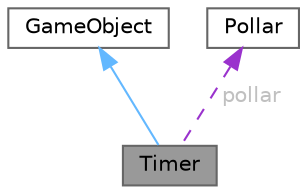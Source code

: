 digraph "Timer"
{
 // LATEX_PDF_SIZE
  bgcolor="transparent";
  edge [fontname=Helvetica,fontsize=10,labelfontname=Helvetica,labelfontsize=10];
  node [fontname=Helvetica,fontsize=10,shape=box,height=0.2,width=0.4];
  Node1 [id="Node000001",label="Timer",height=0.2,width=0.4,color="gray40", fillcolor="grey60", style="filled", fontcolor="black",tooltip=" "];
  Node2 -> Node1 [id="edge3_Node000001_Node000002",dir="back",color="steelblue1",style="solid",tooltip=" "];
  Node2 [id="Node000002",label="GameObject",height=0.2,width=0.4,color="gray40", fillcolor="white", style="filled",URL="$class_game_object.html",tooltip="ゲームオブジェクトの基本クラスです。"];
  Node3 -> Node1 [id="edge4_Node000001_Node000003",dir="back",color="darkorchid3",style="dashed",tooltip=" ",label=" pollar",fontcolor="grey" ];
  Node3 [id="Node000003",label="Pollar",height=0.2,width=0.4,color="gray40", fillcolor="white", style="filled",URL="$struct_pollar.html",tooltip="Pollar（円環ゲージ）の構造体"];
}
